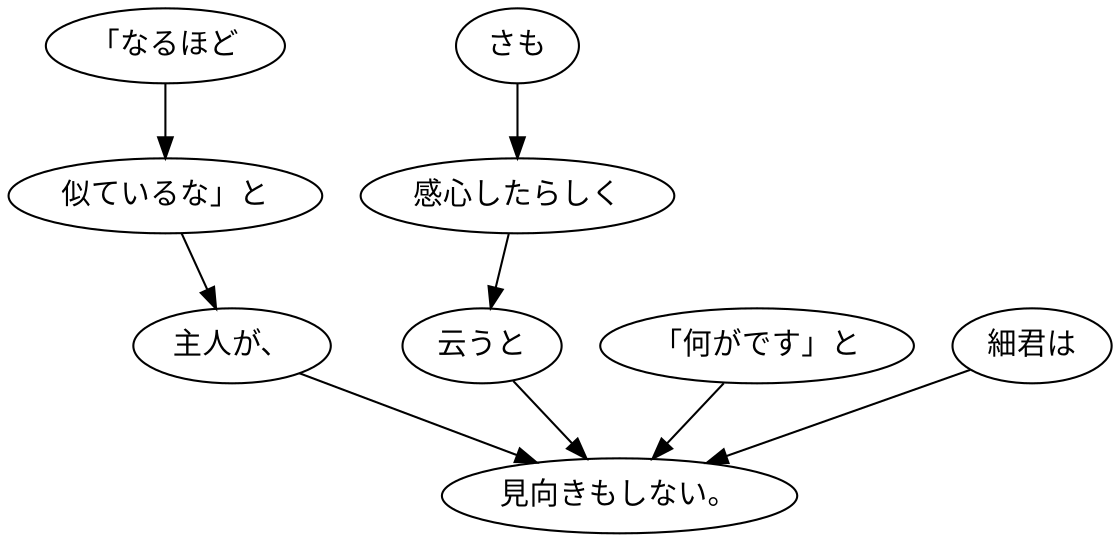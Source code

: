 digraph graph2238 {
	node0 [label="「なるほど"];
	node1 [label="似ているな」と"];
	node2 [label="主人が、"];
	node3 [label="さも"];
	node4 [label="感心したらしく"];
	node5 [label="云うと"];
	node6 [label="「何がです」と"];
	node7 [label="細君は"];
	node8 [label="見向きもしない。"];
	node0 -> node1;
	node1 -> node2;
	node2 -> node8;
	node3 -> node4;
	node4 -> node5;
	node5 -> node8;
	node6 -> node8;
	node7 -> node8;
}
